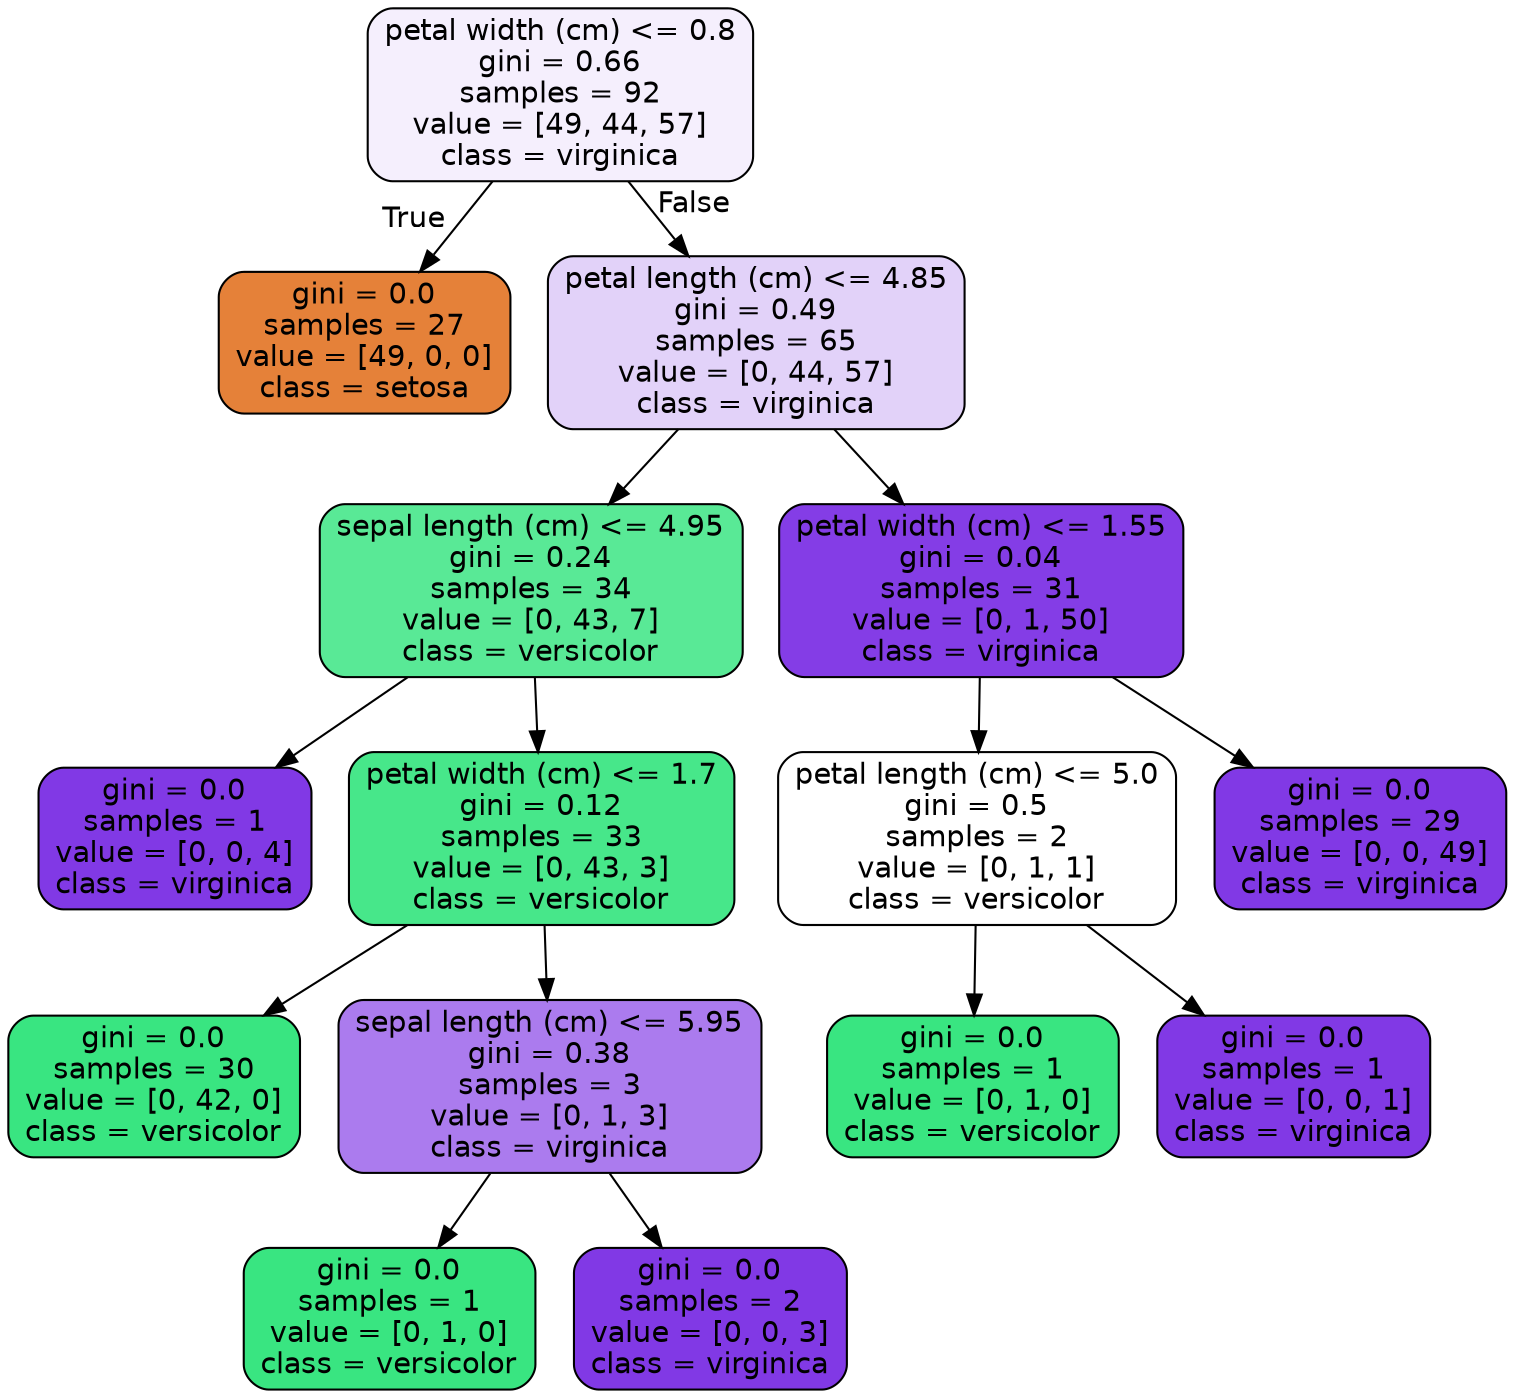 digraph Tree {
node [shape=box, style="filled, rounded", color="black", fontname=helvetica] ;
edge [fontname=helvetica] ;
0 [label="petal width (cm) <= 0.8\ngini = 0.66\nsamples = 92\nvalue = [49, 44, 57]\nclass = virginica", fillcolor="#f5effd"] ;
1 [label="gini = 0.0\nsamples = 27\nvalue = [49, 0, 0]\nclass = setosa", fillcolor="#e58139"] ;
0 -> 1 [labeldistance=2.5, labelangle=45, headlabel="True"] ;
2 [label="petal length (cm) <= 4.85\ngini = 0.49\nsamples = 65\nvalue = [0, 44, 57]\nclass = virginica", fillcolor="#e2d2f9"] ;
0 -> 2 [labeldistance=2.5, labelangle=-45, headlabel="False"] ;
3 [label="sepal length (cm) <= 4.95\ngini = 0.24\nsamples = 34\nvalue = [0, 43, 7]\nclass = versicolor", fillcolor="#59e996"] ;
2 -> 3 ;
4 [label="gini = 0.0\nsamples = 1\nvalue = [0, 0, 4]\nclass = virginica", fillcolor="#8139e5"] ;
3 -> 4 ;
5 [label="petal width (cm) <= 1.7\ngini = 0.12\nsamples = 33\nvalue = [0, 43, 3]\nclass = versicolor", fillcolor="#47e78a"] ;
3 -> 5 ;
6 [label="gini = 0.0\nsamples = 30\nvalue = [0, 42, 0]\nclass = versicolor", fillcolor="#39e581"] ;
5 -> 6 ;
7 [label="sepal length (cm) <= 5.95\ngini = 0.38\nsamples = 3\nvalue = [0, 1, 3]\nclass = virginica", fillcolor="#ab7bee"] ;
5 -> 7 ;
8 [label="gini = 0.0\nsamples = 1\nvalue = [0, 1, 0]\nclass = versicolor", fillcolor="#39e581"] ;
7 -> 8 ;
9 [label="gini = 0.0\nsamples = 2\nvalue = [0, 0, 3]\nclass = virginica", fillcolor="#8139e5"] ;
7 -> 9 ;
10 [label="petal width (cm) <= 1.55\ngini = 0.04\nsamples = 31\nvalue = [0, 1, 50]\nclass = virginica", fillcolor="#843de6"] ;
2 -> 10 ;
11 [label="petal length (cm) <= 5.0\ngini = 0.5\nsamples = 2\nvalue = [0, 1, 1]\nclass = versicolor", fillcolor="#ffffff"] ;
10 -> 11 ;
12 [label="gini = 0.0\nsamples = 1\nvalue = [0, 1, 0]\nclass = versicolor", fillcolor="#39e581"] ;
11 -> 12 ;
13 [label="gini = 0.0\nsamples = 1\nvalue = [0, 0, 1]\nclass = virginica", fillcolor="#8139e5"] ;
11 -> 13 ;
14 [label="gini = 0.0\nsamples = 29\nvalue = [0, 0, 49]\nclass = virginica", fillcolor="#8139e5"] ;
10 -> 14 ;
}